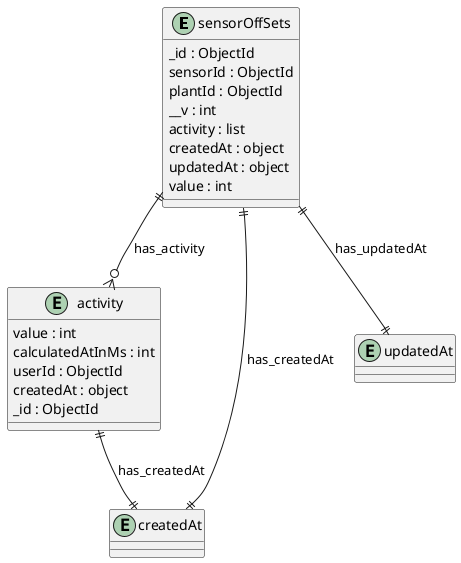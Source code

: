 @startuml sensorOffSets_Diagram

entity "sensorOffSets" as sensorOffSets {
  _id : ObjectId
  sensorId : ObjectId
  plantId : ObjectId
  __v : int
  activity : list
  createdAt : object
  updatedAt : object
  value : int
}

entity "activity" as activity {
  value : int
  calculatedAtInMs : int
  userId : ObjectId
  createdAt : object
  _id : ObjectId
}

entity "createdAt" as createdAt {
}

entity "updatedAt" as updatedAt {
}

' // Relationships
sensorOffSets ||--o{ activity : has_activity
activity ||--|| createdAt : has_createdAt
sensorOffSets ||--|| createdAt : has_createdAt
sensorOffSets ||--|| updatedAt : has_updatedAt
@enduml